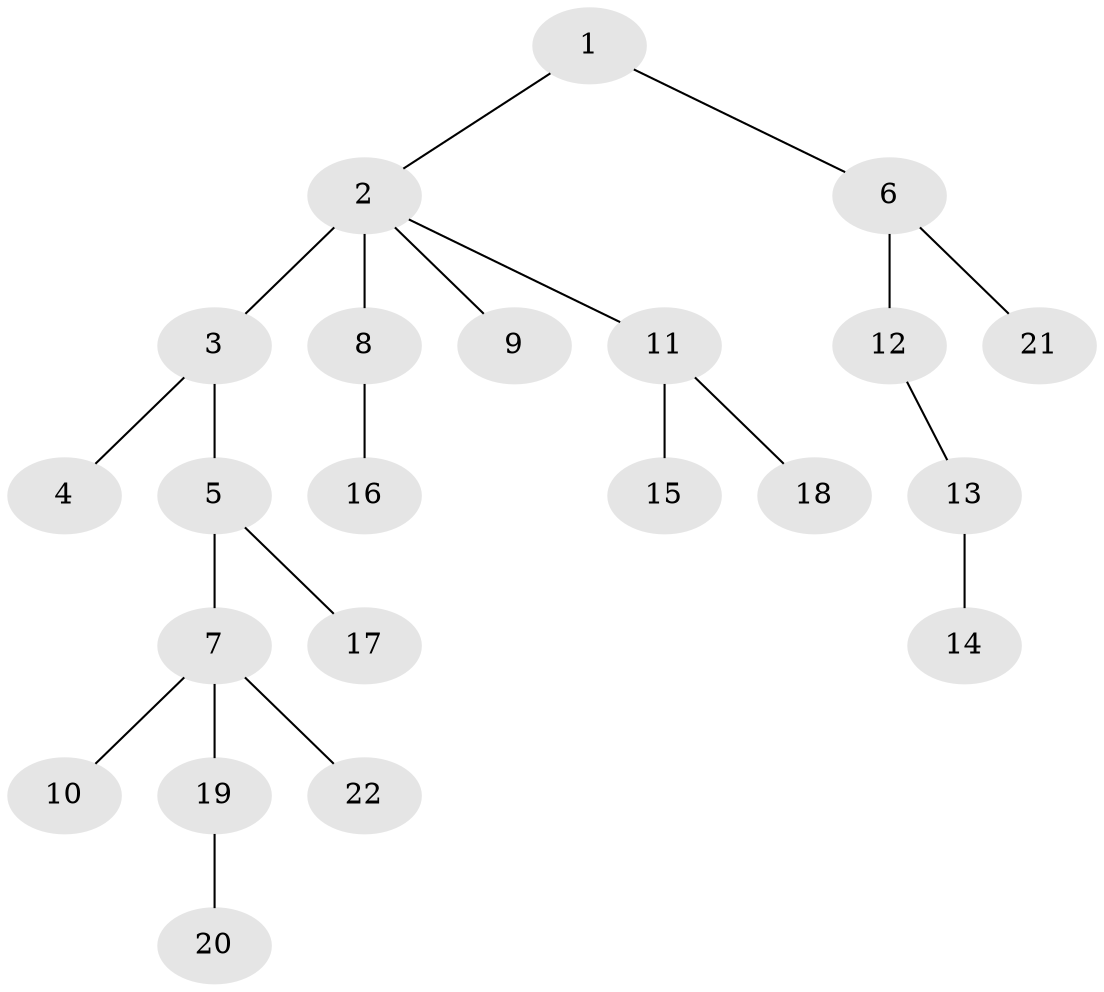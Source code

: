 // original degree distribution, {4: 0.018518518518518517, 8: 0.018518518518518517, 5: 0.037037037037037035, 2: 0.2037037037037037, 7: 0.018518518518518517, 3: 0.1111111111111111, 1: 0.5740740740740741, 6: 0.018518518518518517}
// Generated by graph-tools (version 1.1) at 2025/51/03/04/25 22:51:34]
// undirected, 22 vertices, 21 edges
graph export_dot {
  node [color=gray90,style=filled];
  1;
  2;
  3;
  4;
  5;
  6;
  7;
  8;
  9;
  10;
  11;
  12;
  13;
  14;
  15;
  16;
  17;
  18;
  19;
  20;
  21;
  22;
  1 -- 2 [weight=1.0];
  1 -- 6 [weight=1.0];
  2 -- 3 [weight=1.0];
  2 -- 8 [weight=3.0];
  2 -- 9 [weight=1.0];
  2 -- 11 [weight=1.0];
  3 -- 4 [weight=1.0];
  3 -- 5 [weight=1.0];
  5 -- 7 [weight=4.0];
  5 -- 17 [weight=1.0];
  6 -- 12 [weight=1.0];
  6 -- 21 [weight=1.0];
  7 -- 10 [weight=1.0];
  7 -- 19 [weight=1.0];
  7 -- 22 [weight=1.0];
  8 -- 16 [weight=1.0];
  11 -- 15 [weight=3.0];
  11 -- 18 [weight=1.0];
  12 -- 13 [weight=1.0];
  13 -- 14 [weight=1.0];
  19 -- 20 [weight=1.0];
}
